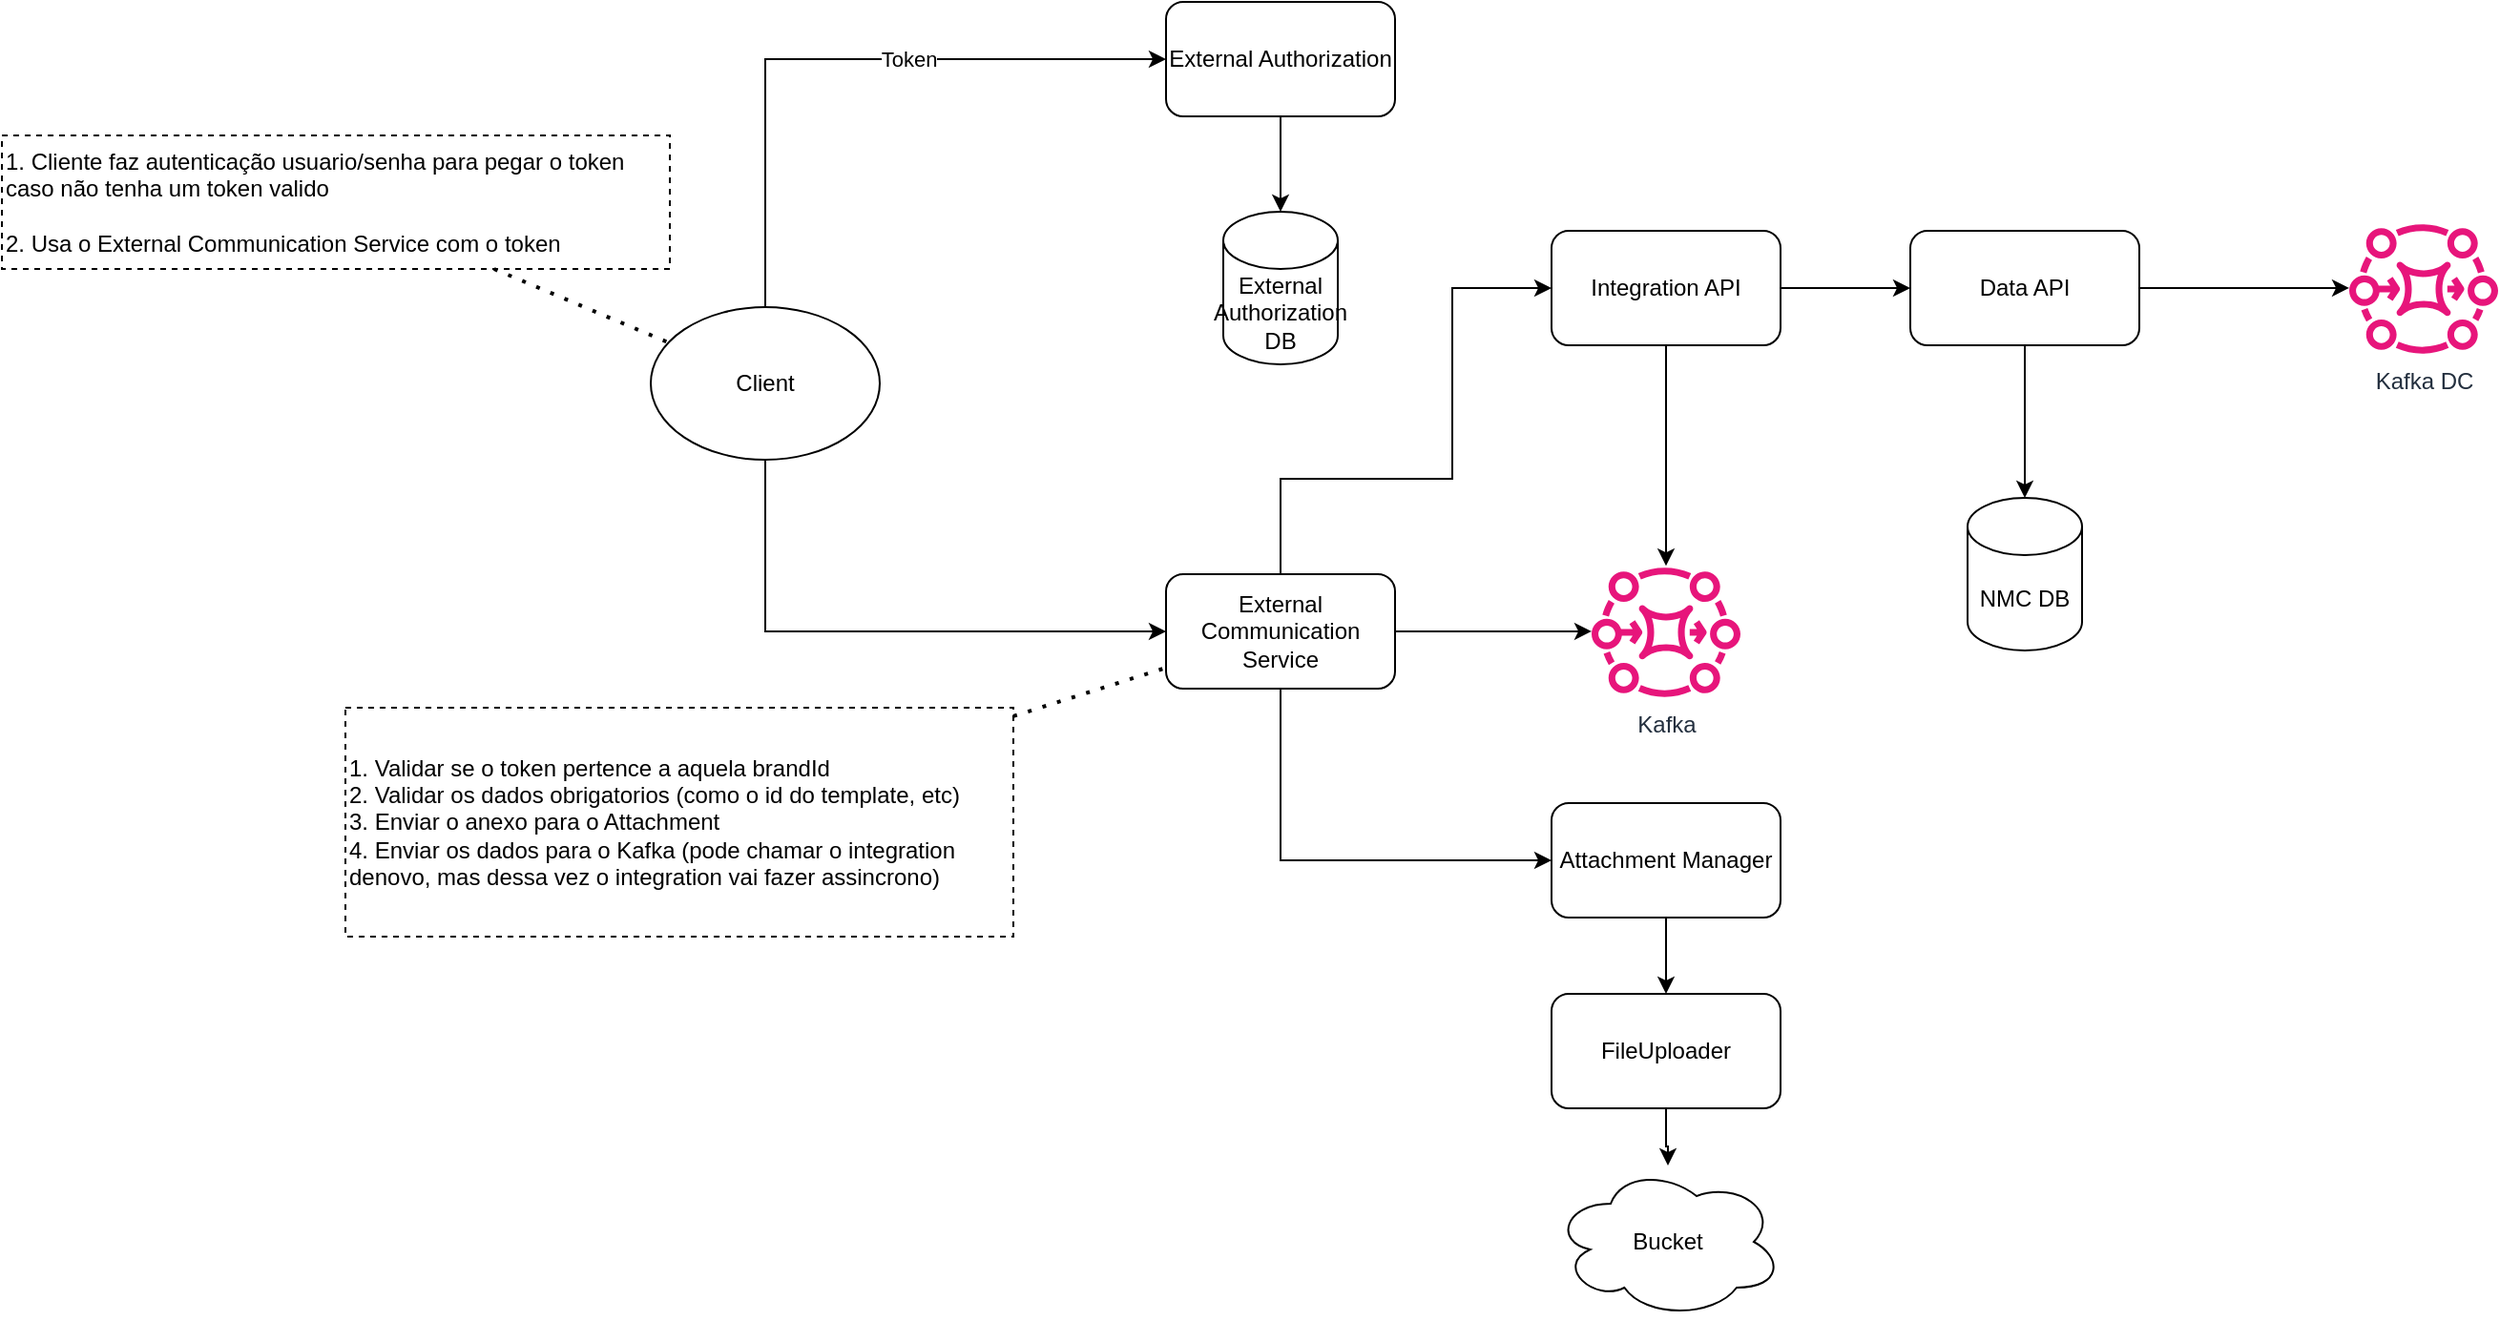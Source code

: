 <mxfile version="25.0.3" pages="3">
  <diagram name="Attachment" id="6Mwj8GZHnmWRv_DUWO8a">
    <mxGraphModel dx="2465" dy="783" grid="1" gridSize="10" guides="1" tooltips="1" connect="1" arrows="1" fold="1" page="1" pageScale="1" pageWidth="827" pageHeight="1169" math="0" shadow="0">
      <root>
        <mxCell id="XGSOOz6GtM8z8IQ6b6iL-0" />
        <mxCell id="XGSOOz6GtM8z8IQ6b6iL-1" parent="XGSOOz6GtM8z8IQ6b6iL-0" />
        <mxCell id="XGSOOz6GtM8z8IQ6b6iL-2" value="" style="edgeStyle=orthogonalEdgeStyle;rounded=0;orthogonalLoop=1;jettySize=auto;html=1;" parent="XGSOOz6GtM8z8IQ6b6iL-1" source="XGSOOz6GtM8z8IQ6b6iL-4" target="XGSOOz6GtM8z8IQ6b6iL-5" edge="1">
          <mxGeometry relative="1" as="geometry" />
        </mxCell>
        <mxCell id="XGSOOz6GtM8z8IQ6b6iL-3" value="" style="edgeStyle=orthogonalEdgeStyle;rounded=0;orthogonalLoop=1;jettySize=auto;html=1;" parent="XGSOOz6GtM8z8IQ6b6iL-1" source="XGSOOz6GtM8z8IQ6b6iL-4" target="XGSOOz6GtM8z8IQ6b6iL-23" edge="1">
          <mxGeometry relative="1" as="geometry" />
        </mxCell>
        <mxCell id="XGSOOz6GtM8z8IQ6b6iL-4" value="Data API" style="rounded=1;whiteSpace=wrap;html=1;" parent="XGSOOz6GtM8z8IQ6b6iL-1" vertex="1">
          <mxGeometry x="470" y="160" width="120" height="60" as="geometry" />
        </mxCell>
        <mxCell id="XGSOOz6GtM8z8IQ6b6iL-5" value="NMC DB" style="shape=cylinder3;whiteSpace=wrap;html=1;boundedLbl=1;backgroundOutline=1;size=15;" parent="XGSOOz6GtM8z8IQ6b6iL-1" vertex="1">
          <mxGeometry x="500" y="300" width="60" height="80" as="geometry" />
        </mxCell>
        <mxCell id="XGSOOz6GtM8z8IQ6b6iL-6" value="Kafka" style="sketch=0;outlineConnect=0;fontColor=#232F3E;gradientColor=none;fillColor=#E7157B;strokeColor=none;dashed=0;verticalLabelPosition=bottom;verticalAlign=top;align=center;html=1;fontSize=12;fontStyle=0;aspect=fixed;pointerEvents=1;shape=mxgraph.aws4.mq_broker;" parent="XGSOOz6GtM8z8IQ6b6iL-1" vertex="1">
          <mxGeometry x="303" y="335.5" width="78" height="69" as="geometry" />
        </mxCell>
        <mxCell id="XGSOOz6GtM8z8IQ6b6iL-7" style="edgeStyle=orthogonalEdgeStyle;rounded=0;orthogonalLoop=1;jettySize=auto;html=1;" parent="XGSOOz6GtM8z8IQ6b6iL-1" source="XGSOOz6GtM8z8IQ6b6iL-9" target="XGSOOz6GtM8z8IQ6b6iL-6" edge="1">
          <mxGeometry relative="1" as="geometry" />
        </mxCell>
        <mxCell id="XGSOOz6GtM8z8IQ6b6iL-8" style="edgeStyle=orthogonalEdgeStyle;rounded=0;orthogonalLoop=1;jettySize=auto;html=1;" parent="XGSOOz6GtM8z8IQ6b6iL-1" source="XGSOOz6GtM8z8IQ6b6iL-9" target="XGSOOz6GtM8z8IQ6b6iL-4" edge="1">
          <mxGeometry relative="1" as="geometry" />
        </mxCell>
        <mxCell id="XGSOOz6GtM8z8IQ6b6iL-9" value="Integration API" style="rounded=1;whiteSpace=wrap;html=1;" parent="XGSOOz6GtM8z8IQ6b6iL-1" vertex="1">
          <mxGeometry x="282" y="160" width="120" height="60" as="geometry" />
        </mxCell>
        <mxCell id="XGSOOz6GtM8z8IQ6b6iL-10" value="" style="edgeStyle=orthogonalEdgeStyle;rounded=0;orthogonalLoop=1;jettySize=auto;html=1;" parent="XGSOOz6GtM8z8IQ6b6iL-1" source="XGSOOz6GtM8z8IQ6b6iL-11" target="XGSOOz6GtM8z8IQ6b6iL-15" edge="1">
          <mxGeometry relative="1" as="geometry" />
        </mxCell>
        <mxCell id="XGSOOz6GtM8z8IQ6b6iL-11" value="External Authorization" style="rounded=1;whiteSpace=wrap;html=1;" parent="XGSOOz6GtM8z8IQ6b6iL-1" vertex="1">
          <mxGeometry x="80" y="40" width="120" height="60" as="geometry" />
        </mxCell>
        <mxCell id="XGSOOz6GtM8z8IQ6b6iL-12" style="edgeStyle=orthogonalEdgeStyle;rounded=0;orthogonalLoop=1;jettySize=auto;html=1;" parent="XGSOOz6GtM8z8IQ6b6iL-1" source="XGSOOz6GtM8z8IQ6b6iL-14" target="XGSOOz6GtM8z8IQ6b6iL-6" edge="1">
          <mxGeometry relative="1" as="geometry" />
        </mxCell>
        <mxCell id="XGSOOz6GtM8z8IQ6b6iL-13" style="edgeStyle=orthogonalEdgeStyle;rounded=0;orthogonalLoop=1;jettySize=auto;html=1;" parent="XGSOOz6GtM8z8IQ6b6iL-1" source="XGSOOz6GtM8z8IQ6b6iL-14" target="l9ujikPQvJMTBFyuDTC3-0" edge="1">
          <mxGeometry relative="1" as="geometry">
            <Array as="points">
              <mxPoint x="140" y="490" />
            </Array>
          </mxGeometry>
        </mxCell>
        <mxCell id="l9ujikPQvJMTBFyuDTC3-2" style="edgeStyle=orthogonalEdgeStyle;rounded=0;orthogonalLoop=1;jettySize=auto;html=1;" parent="XGSOOz6GtM8z8IQ6b6iL-1" source="XGSOOz6GtM8z8IQ6b6iL-14" target="XGSOOz6GtM8z8IQ6b6iL-9" edge="1">
          <mxGeometry relative="1" as="geometry">
            <mxPoint x="240" y="200" as="targetPoint" />
            <Array as="points">
              <mxPoint x="140" y="290" />
              <mxPoint x="230" y="290" />
              <mxPoint x="230" y="190" />
            </Array>
          </mxGeometry>
        </mxCell>
        <mxCell id="XGSOOz6GtM8z8IQ6b6iL-14" value="External Communication Service" style="rounded=1;whiteSpace=wrap;html=1;" parent="XGSOOz6GtM8z8IQ6b6iL-1" vertex="1">
          <mxGeometry x="80" y="340" width="120" height="60" as="geometry" />
        </mxCell>
        <mxCell id="XGSOOz6GtM8z8IQ6b6iL-15" value="&lt;div&gt;External&lt;/div&gt;Authorization DB" style="shape=cylinder3;whiteSpace=wrap;html=1;boundedLbl=1;backgroundOutline=1;size=15;" parent="XGSOOz6GtM8z8IQ6b6iL-1" vertex="1">
          <mxGeometry x="110" y="150" width="60" height="80" as="geometry" />
        </mxCell>
        <mxCell id="XGSOOz6GtM8z8IQ6b6iL-16" style="edgeStyle=orthogonalEdgeStyle;rounded=0;orthogonalLoop=1;jettySize=auto;html=1;" parent="XGSOOz6GtM8z8IQ6b6iL-1" source="XGSOOz6GtM8z8IQ6b6iL-19" target="XGSOOz6GtM8z8IQ6b6iL-11" edge="1">
          <mxGeometry relative="1" as="geometry">
            <Array as="points">
              <mxPoint x="-130" y="70" />
            </Array>
          </mxGeometry>
        </mxCell>
        <mxCell id="XGSOOz6GtM8z8IQ6b6iL-17" value="Token" style="edgeLabel;html=1;align=center;verticalAlign=middle;resizable=0;points=[];" parent="XGSOOz6GtM8z8IQ6b6iL-16" vertex="1" connectable="0">
          <mxGeometry x="0.206" relative="1" as="geometry">
            <mxPoint as="offset" />
          </mxGeometry>
        </mxCell>
        <mxCell id="XGSOOz6GtM8z8IQ6b6iL-18" style="edgeStyle=orthogonalEdgeStyle;rounded=0;orthogonalLoop=1;jettySize=auto;html=1;" parent="XGSOOz6GtM8z8IQ6b6iL-1" source="XGSOOz6GtM8z8IQ6b6iL-19" target="XGSOOz6GtM8z8IQ6b6iL-14" edge="1">
          <mxGeometry relative="1" as="geometry">
            <Array as="points">
              <mxPoint x="-130" y="370" />
            </Array>
          </mxGeometry>
        </mxCell>
        <mxCell id="XGSOOz6GtM8z8IQ6b6iL-19" value="Client" style="ellipse;whiteSpace=wrap;html=1;" parent="XGSOOz6GtM8z8IQ6b6iL-1" vertex="1">
          <mxGeometry x="-190" y="200" width="120" height="80" as="geometry" />
        </mxCell>
        <mxCell id="XGSOOz6GtM8z8IQ6b6iL-20" value="" style="edgeStyle=orthogonalEdgeStyle;rounded=0;orthogonalLoop=1;jettySize=auto;html=1;" parent="XGSOOz6GtM8z8IQ6b6iL-1" source="XGSOOz6GtM8z8IQ6b6iL-21" target="XGSOOz6GtM8z8IQ6b6iL-22" edge="1">
          <mxGeometry relative="1" as="geometry" />
        </mxCell>
        <mxCell id="XGSOOz6GtM8z8IQ6b6iL-21" value="FileUploader" style="rounded=1;whiteSpace=wrap;html=1;" parent="XGSOOz6GtM8z8IQ6b6iL-1" vertex="1">
          <mxGeometry x="282" y="560" width="120" height="60" as="geometry" />
        </mxCell>
        <mxCell id="XGSOOz6GtM8z8IQ6b6iL-22" value="Bucket" style="ellipse;shape=cloud;whiteSpace=wrap;html=1;" parent="XGSOOz6GtM8z8IQ6b6iL-1" vertex="1">
          <mxGeometry x="283" y="650" width="120" height="80" as="geometry" />
        </mxCell>
        <mxCell id="XGSOOz6GtM8z8IQ6b6iL-23" value="Kafka DC" style="sketch=0;outlineConnect=0;fontColor=#232F3E;gradientColor=none;fillColor=#E7157B;strokeColor=none;dashed=0;verticalLabelPosition=bottom;verticalAlign=top;align=center;html=1;fontSize=12;fontStyle=0;aspect=fixed;pointerEvents=1;shape=mxgraph.aws4.mq_broker;" parent="XGSOOz6GtM8z8IQ6b6iL-1" vertex="1">
          <mxGeometry x="700" y="155.5" width="78" height="69" as="geometry" />
        </mxCell>
        <mxCell id="l9ujikPQvJMTBFyuDTC3-1" value="" style="edgeStyle=orthogonalEdgeStyle;rounded=0;orthogonalLoop=1;jettySize=auto;html=1;" parent="XGSOOz6GtM8z8IQ6b6iL-1" source="l9ujikPQvJMTBFyuDTC3-0" target="XGSOOz6GtM8z8IQ6b6iL-21" edge="1">
          <mxGeometry relative="1" as="geometry" />
        </mxCell>
        <mxCell id="l9ujikPQvJMTBFyuDTC3-0" value="Attachment Manager" style="rounded=1;whiteSpace=wrap;html=1;" parent="XGSOOz6GtM8z8IQ6b6iL-1" vertex="1">
          <mxGeometry x="282" y="460" width="120" height="60" as="geometry" />
        </mxCell>
        <mxCell id="OBrXSXCSHSXP3IEPiYHX-0" value="&lt;div&gt;1. Validar se o token pertence a aquela brandId&lt;/div&gt;2. Validar os dados obrigatorios (como o id do template, etc)&lt;div&gt;3. Enviar o anexo para o Attachment&lt;/div&gt;&lt;div&gt;4. Enviar os dados para o Kafka (pode chamar o integration denovo, mas dessa vez o integration vai fazer assincrono)&lt;/div&gt;" style="text;html=1;align=left;verticalAlign=middle;whiteSpace=wrap;rounded=0;strokeColor=default;dashed=1;" parent="XGSOOz6GtM8z8IQ6b6iL-1" vertex="1">
          <mxGeometry x="-350" y="410" width="350" height="120" as="geometry" />
        </mxCell>
        <mxCell id="OBrXSXCSHSXP3IEPiYHX-1" value="" style="endArrow=none;dashed=1;html=1;dashPattern=1 3;strokeWidth=2;rounded=0;" parent="XGSOOz6GtM8z8IQ6b6iL-1" source="OBrXSXCSHSXP3IEPiYHX-0" target="XGSOOz6GtM8z8IQ6b6iL-14" edge="1">
          <mxGeometry width="50" height="50" relative="1" as="geometry">
            <mxPoint x="-30" y="440" as="sourcePoint" />
            <mxPoint x="20" y="390" as="targetPoint" />
          </mxGeometry>
        </mxCell>
        <mxCell id="OBrXSXCSHSXP3IEPiYHX-2" value="1. Cliente faz autenticação usuario/senha para pegar o token caso não tenha um token valido&lt;div&gt;&lt;br&gt;&lt;div&gt;2. Usa o External Communication Service com o token&lt;br&gt;&lt;/div&gt;&lt;/div&gt;" style="text;html=1;align=left;verticalAlign=middle;whiteSpace=wrap;rounded=0;strokeColor=default;dashed=1;" parent="XGSOOz6GtM8z8IQ6b6iL-1" vertex="1">
          <mxGeometry x="-530" y="110" width="350" height="70" as="geometry" />
        </mxCell>
        <mxCell id="OBrXSXCSHSXP3IEPiYHX-3" value="" style="endArrow=none;dashed=1;html=1;dashPattern=1 3;strokeWidth=2;rounded=0;" parent="XGSOOz6GtM8z8IQ6b6iL-1" source="OBrXSXCSHSXP3IEPiYHX-2" target="XGSOOz6GtM8z8IQ6b6iL-19" edge="1">
          <mxGeometry width="50" height="50" relative="1" as="geometry">
            <mxPoint x="-250" y="280" as="sourcePoint" />
            <mxPoint x="-138" y="241" as="targetPoint" />
          </mxGeometry>
        </mxCell>
      </root>
    </mxGraphModel>
  </diagram>
  <diagram name="Template" id="qbYC78fr6Dl9qPiWB5jK">
    <mxGraphModel dx="2189" dy="807" grid="1" gridSize="10" guides="1" tooltips="1" connect="1" arrows="1" fold="1" page="1" pageScale="1" pageWidth="827" pageHeight="1169" math="0" shadow="0">
      <root>
        <mxCell id="HpsAoNqbEirltU0CH5FJ-0" />
        <mxCell id="HpsAoNqbEirltU0CH5FJ-1" parent="HpsAoNqbEirltU0CH5FJ-0" />
        <mxCell id="HpsAoNqbEirltU0CH5FJ-8" style="edgeStyle=orthogonalEdgeStyle;rounded=0;orthogonalLoop=1;jettySize=auto;html=1;" edge="1" parent="HpsAoNqbEirltU0CH5FJ-1" source="HpsAoNqbEirltU0CH5FJ-9" target="rA7OSXRcpBrXkKuMklEF-0">
          <mxGeometry relative="1" as="geometry">
            <mxPoint x="-196" y="410" as="targetPoint" />
          </mxGeometry>
        </mxCell>
        <mxCell id="HpsAoNqbEirltU0CH5FJ-9" value="Template API" style="rounded=1;whiteSpace=wrap;html=1;" vertex="1" parent="HpsAoNqbEirltU0CH5FJ-1">
          <mxGeometry x="-268" y="240" width="120" height="60" as="geometry" />
        </mxCell>
        <mxCell id="HpsAoNqbEirltU0CH5FJ-10" value="" style="edgeStyle=orthogonalEdgeStyle;rounded=0;orthogonalLoop=1;jettySize=auto;html=1;" edge="1" parent="HpsAoNqbEirltU0CH5FJ-1" source="HpsAoNqbEirltU0CH5FJ-11" target="HpsAoNqbEirltU0CH5FJ-18">
          <mxGeometry relative="1" as="geometry" />
        </mxCell>
        <mxCell id="HpsAoNqbEirltU0CH5FJ-11" value="External Authorization" style="rounded=1;whiteSpace=wrap;html=1;" vertex="1" parent="HpsAoNqbEirltU0CH5FJ-1">
          <mxGeometry x="-470" y="110" width="120" height="60" as="geometry" />
        </mxCell>
        <mxCell id="HpsAoNqbEirltU0CH5FJ-15" style="edgeStyle=orthogonalEdgeStyle;rounded=0;orthogonalLoop=1;jettySize=auto;html=1;" edge="1" parent="HpsAoNqbEirltU0CH5FJ-1" source="HpsAoNqbEirltU0CH5FJ-17" target="HpsAoNqbEirltU0CH5FJ-9">
          <mxGeometry relative="1" as="geometry">
            <mxPoint x="-310" y="280" as="targetPoint" />
            <Array as="points">
              <mxPoint x="-410" y="370" />
              <mxPoint x="-320" y="370" />
              <mxPoint x="-320" y="270" />
            </Array>
          </mxGeometry>
        </mxCell>
        <mxCell id="HpsAoNqbEirltU0CH5FJ-16" value="Pesquisar template" style="edgeLabel;html=1;align=center;verticalAlign=middle;resizable=0;points=[];" vertex="1" connectable="0" parent="HpsAoNqbEirltU0CH5FJ-15">
          <mxGeometry x="-0.242" y="1" relative="1" as="geometry">
            <mxPoint as="offset" />
          </mxGeometry>
        </mxCell>
        <mxCell id="HpsAoNqbEirltU0CH5FJ-17" value="External Communication Service" style="rounded=1;whiteSpace=wrap;html=1;" vertex="1" parent="HpsAoNqbEirltU0CH5FJ-1">
          <mxGeometry x="-470" y="420" width="120" height="60" as="geometry" />
        </mxCell>
        <mxCell id="HpsAoNqbEirltU0CH5FJ-18" value="&lt;div&gt;External&lt;/div&gt;Authorization DB" style="shape=cylinder3;whiteSpace=wrap;html=1;boundedLbl=1;backgroundOutline=1;size=15;" vertex="1" parent="HpsAoNqbEirltU0CH5FJ-1">
          <mxGeometry x="-440" y="230" width="60" height="80" as="geometry" />
        </mxCell>
        <mxCell id="HpsAoNqbEirltU0CH5FJ-19" style="edgeStyle=orthogonalEdgeStyle;rounded=0;orthogonalLoop=1;jettySize=auto;html=1;" edge="1" parent="HpsAoNqbEirltU0CH5FJ-1" source="HpsAoNqbEirltU0CH5FJ-22" target="HpsAoNqbEirltU0CH5FJ-11">
          <mxGeometry relative="1" as="geometry">
            <Array as="points">
              <mxPoint x="-680" y="150" />
            </Array>
          </mxGeometry>
        </mxCell>
        <mxCell id="HpsAoNqbEirltU0CH5FJ-20" value="Token" style="edgeLabel;html=1;align=center;verticalAlign=middle;resizable=0;points=[];" vertex="1" connectable="0" parent="HpsAoNqbEirltU0CH5FJ-19">
          <mxGeometry x="0.206" relative="1" as="geometry">
            <mxPoint as="offset" />
          </mxGeometry>
        </mxCell>
        <mxCell id="HpsAoNqbEirltU0CH5FJ-21" style="edgeStyle=orthogonalEdgeStyle;rounded=0;orthogonalLoop=1;jettySize=auto;html=1;" edge="1" parent="HpsAoNqbEirltU0CH5FJ-1" source="HpsAoNqbEirltU0CH5FJ-22" target="HpsAoNqbEirltU0CH5FJ-17">
          <mxGeometry relative="1" as="geometry">
            <Array as="points">
              <mxPoint x="-680" y="450" />
            </Array>
          </mxGeometry>
        </mxCell>
        <mxCell id="HpsAoNqbEirltU0CH5FJ-22" value="Client" style="ellipse;whiteSpace=wrap;html=1;" vertex="1" parent="HpsAoNqbEirltU0CH5FJ-1">
          <mxGeometry x="-740" y="280" width="120" height="80" as="geometry" />
        </mxCell>
        <mxCell id="rA7OSXRcpBrXkKuMklEF-0" value="Template DB&lt;div&gt;&lt;/div&gt;" style="shape=cylinder3;whiteSpace=wrap;html=1;boundedLbl=1;backgroundOutline=1;size=15;" vertex="1" parent="HpsAoNqbEirltU0CH5FJ-1">
          <mxGeometry x="-238" y="360" width="60" height="80" as="geometry" />
        </mxCell>
      </root>
    </mxGraphModel>
  </diagram>
  <diagram id="XpVBDEXHd1DzapXot_Tj" name="Flow pelos namespaces">
    <mxGraphModel dx="1638" dy="783" grid="1" gridSize="10" guides="1" tooltips="1" connect="1" arrows="1" fold="1" page="1" pageScale="1" pageWidth="827" pageHeight="1169" math="0" shadow="0">
      <root>
        <mxCell id="0" />
        <mxCell id="1" parent="0" />
        <mxCell id="mQf6Y3JGLbWv9brlVZ1m-15" style="edgeStyle=orthogonalEdgeStyle;rounded=0;orthogonalLoop=1;jettySize=auto;html=1;" edge="1" parent="1" source="Xnhe3AqcVe_5Hkh3ELjJ-1" target="Xnhe3AqcVe_5Hkh3ELjJ-2">
          <mxGeometry relative="1" as="geometry">
            <Array as="points">
              <mxPoint x="280" y="280" />
              <mxPoint x="560" y="280" />
            </Array>
          </mxGeometry>
        </mxCell>
        <mxCell id="Xnhe3AqcVe_5Hkh3ELjJ-1" value="https://multichannel.validpay.com.br/external/1040/communication/single" style="text;html=1;align=center;verticalAlign=middle;whiteSpace=wrap;rounded=0;fillColor=#D5E8D4;" parent="1" vertex="1">
          <mxGeometry x="70" y="395" width="420" height="30" as="geometry" />
        </mxCell>
        <mxCell id="Xnhe3AqcVe_5Hkh3ELjJ-6" style="edgeStyle=orthogonalEdgeStyle;rounded=0;orthogonalLoop=1;jettySize=auto;html=1;" parent="1" source="Xnhe3AqcVe_5Hkh3ELjJ-2" target="Xnhe3AqcVe_5Hkh3ELjJ-4" edge="1">
          <mxGeometry relative="1" as="geometry" />
        </mxCell>
        <mxCell id="Xnhe3AqcVe_5Hkh3ELjJ-2" value="External Gateway" style="ellipse;whiteSpace=wrap;html=1;aspect=fixed;" parent="1" vertex="1">
          <mxGeometry x="520" y="100" width="80" height="80" as="geometry" />
        </mxCell>
        <mxCell id="K4472e91vVyO4P3dv40P-2" value="" style="edgeStyle=orthogonalEdgeStyle;rounded=0;orthogonalLoop=1;jettySize=auto;html=1;" edge="1" parent="1" source="Xnhe3AqcVe_5Hkh3ELjJ-4" target="K4472e91vVyO4P3dv40P-1">
          <mxGeometry relative="1" as="geometry" />
        </mxCell>
        <mxCell id="Xnhe3AqcVe_5Hkh3ELjJ-4" value="http://multichannel-external-communication-service.multichannel-{1040}-prd.cluster.local:9000/multichannel-external-communication-service/communication/single" style="text;html=1;align=center;verticalAlign=middle;whiteSpace=wrap;rounded=0;fillColor=#D5E8D4;" parent="1" vertex="1">
          <mxGeometry x="580" y="380" width="300" height="90" as="geometry" />
        </mxCell>
        <mxCell id="Ek6ZatadtG8BG6MvMNM0-4" style="edgeStyle=orthogonalEdgeStyle;rounded=0;orthogonalLoop=1;jettySize=auto;html=1;" edge="1" parent="1" source="K4472e91vVyO4P3dv40P-1" target="K4472e91vVyO4P3dv40P-3">
          <mxGeometry relative="1" as="geometry">
            <Array as="points">
              <mxPoint x="1070" y="350" />
            </Array>
          </mxGeometry>
        </mxCell>
        <mxCell id="K4472e91vVyO4P3dv40P-1" value="External Communication Service" style="rounded=1;whiteSpace=wrap;html=1;" vertex="1" parent="1">
          <mxGeometry x="1010" y="395" width="120" height="60" as="geometry" />
        </mxCell>
        <mxCell id="Ek6ZatadtG8BG6MvMNM0-5" value="" style="swimlane;startSize=0;fillColor=#D5E8D4;" vertex="1" parent="1">
          <mxGeometry x="1210" y="255" width="190" height="335" as="geometry" />
        </mxCell>
        <mxCell id="mQf6Y3JGLbWv9brlVZ1m-4" style="edgeStyle=orthogonalEdgeStyle;rounded=0;orthogonalLoop=1;jettySize=auto;html=1;fillColor=#D5E8D4;" edge="1" parent="Ek6ZatadtG8BG6MvMNM0-5" source="K4472e91vVyO4P3dv40P-3" target="Ek6ZatadtG8BG6MvMNM0-12">
          <mxGeometry relative="1" as="geometry" />
        </mxCell>
        <mxCell id="K4472e91vVyO4P3dv40P-3" value="Integration API" style="rounded=1;whiteSpace=wrap;html=1;fillColor=#D5E8D4;" vertex="1" parent="Ek6ZatadtG8BG6MvMNM0-5">
          <mxGeometry x="40" y="65" width="120" height="60" as="geometry" />
        </mxCell>
        <mxCell id="mQf6Y3JGLbWv9brlVZ1m-6" style="edgeStyle=orthogonalEdgeStyle;rounded=0;orthogonalLoop=1;jettySize=auto;html=1;fillColor=#D5E8D4;" edge="1" parent="Ek6ZatadtG8BG6MvMNM0-5" source="Ek6ZatadtG8BG6MvMNM0-12" target="mQf6Y3JGLbWv9brlVZ1m-1">
          <mxGeometry relative="1" as="geometry" />
        </mxCell>
        <mxCell id="Ek6ZatadtG8BG6MvMNM0-12" value="Data API" style="rounded=1;whiteSpace=wrap;html=1;fillColor=#D5E8D4;" vertex="1" parent="Ek6ZatadtG8BG6MvMNM0-5">
          <mxGeometry x="40" y="155" width="120" height="60" as="geometry" />
        </mxCell>
        <mxCell id="mQf6Y3JGLbWv9brlVZ1m-1" value="NMC DB" style="shape=cylinder3;whiteSpace=wrap;html=1;boundedLbl=1;backgroundOutline=1;size=15;fillColor=#D5E8D4;" vertex="1" parent="Ek6ZatadtG8BG6MvMNM0-5">
          <mxGeometry x="70" y="245" width="60" height="80" as="geometry" />
        </mxCell>
        <mxCell id="Ek6ZatadtG8BG6MvMNM0-6" value="namespace-1040" style="text;html=1;align=center;verticalAlign=middle;resizable=0;points=[];autosize=1;strokeColor=none;fillColor=#D5E8D4;" vertex="1" parent="1">
          <mxGeometry x="1240" y="278" width="120" height="30" as="geometry" />
        </mxCell>
        <mxCell id="Ek6ZatadtG8BG6MvMNM0-1" value="Kafka" style="sketch=0;outlineConnect=0;fontColor=#232F3E;gradientColor=none;fillColor=#E7157B;strokeColor=none;dashed=0;verticalLabelPosition=bottom;verticalAlign=top;align=center;html=1;fontSize=12;fontStyle=0;aspect=fixed;pointerEvents=1;shape=mxgraph.aws4.mq_broker;" vertex="1" parent="1">
          <mxGeometry x="1480" y="315.5" width="78" height="69" as="geometry" />
        </mxCell>
        <mxCell id="Ek6ZatadtG8BG6MvMNM0-2" value="" style="edgeStyle=orthogonalEdgeStyle;rounded=0;orthogonalLoop=1;jettySize=auto;html=1;" edge="1" parent="1" source="K4472e91vVyO4P3dv40P-3" target="Ek6ZatadtG8BG6MvMNM0-1">
          <mxGeometry relative="1" as="geometry" />
        </mxCell>
        <mxCell id="mQf6Y3JGLbWv9brlVZ1m-7" value="" style="swimlane;startSize=0;" vertex="1" parent="1">
          <mxGeometry x="1210" y="610" width="190" height="335" as="geometry" />
        </mxCell>
        <mxCell id="mQf6Y3JGLbWv9brlVZ1m-8" style="edgeStyle=orthogonalEdgeStyle;rounded=0;orthogonalLoop=1;jettySize=auto;html=1;" edge="1" parent="mQf6Y3JGLbWv9brlVZ1m-7" source="mQf6Y3JGLbWv9brlVZ1m-9" target="mQf6Y3JGLbWv9brlVZ1m-11">
          <mxGeometry relative="1" as="geometry" />
        </mxCell>
        <mxCell id="mQf6Y3JGLbWv9brlVZ1m-9" value="Integration API" style="rounded=1;whiteSpace=wrap;html=1;fillColor=#FFF2CC;" vertex="1" parent="mQf6Y3JGLbWv9brlVZ1m-7">
          <mxGeometry x="40" y="65" width="120" height="60" as="geometry" />
        </mxCell>
        <mxCell id="mQf6Y3JGLbWv9brlVZ1m-10" style="edgeStyle=orthogonalEdgeStyle;rounded=0;orthogonalLoop=1;jettySize=auto;html=1;" edge="1" parent="mQf6Y3JGLbWv9brlVZ1m-7" source="mQf6Y3JGLbWv9brlVZ1m-11" target="mQf6Y3JGLbWv9brlVZ1m-12">
          <mxGeometry relative="1" as="geometry" />
        </mxCell>
        <mxCell id="mQf6Y3JGLbWv9brlVZ1m-11" value="Data API" style="rounded=1;whiteSpace=wrap;html=1;fillColor=#FFF2CC;" vertex="1" parent="mQf6Y3JGLbWv9brlVZ1m-7">
          <mxGeometry x="40" y="155" width="120" height="60" as="geometry" />
        </mxCell>
        <mxCell id="mQf6Y3JGLbWv9brlVZ1m-12" value="NMC DB" style="shape=cylinder3;whiteSpace=wrap;html=1;boundedLbl=1;backgroundOutline=1;size=15;fillColor=#FFF2CC;" vertex="1" parent="mQf6Y3JGLbWv9brlVZ1m-7">
          <mxGeometry x="70" y="245" width="60" height="80" as="geometry" />
        </mxCell>
        <mxCell id="mQf6Y3JGLbWv9brlVZ1m-13" value="namespace-9999" style="text;html=1;align=center;verticalAlign=middle;resizable=0;points=[];autosize=1;strokeColor=none;fillColor=#FFF2CC;" vertex="1" parent="1">
          <mxGeometry x="1240" y="633" width="120" height="30" as="geometry" />
        </mxCell>
      </root>
    </mxGraphModel>
  </diagram>
</mxfile>
